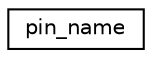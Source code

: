 digraph "Graphical Class Hierarchy"
{
  edge [fontname="Helvetica",fontsize="10",labelfontname="Helvetica",labelfontsize="10"];
  node [fontname="Helvetica",fontsize="10",shape=record];
  rankdir="LR";
  Node0 [label="pin_name",height=0.2,width=0.4,color="black", fillcolor="white", style="filled",URL="$structpin__name.html"];
}
